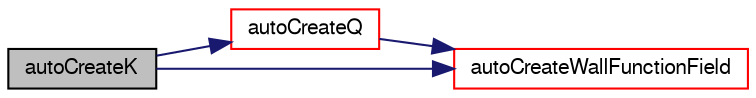 digraph "autoCreateK"
{
  bgcolor="transparent";
  edge [fontname="FreeSans",fontsize="10",labelfontname="FreeSans",labelfontsize="10"];
  node [fontname="FreeSans",fontsize="10",shape=record];
  rankdir="LR";
  Node150 [label="autoCreateK",height=0.2,width=0.4,color="black", fillcolor="grey75", style="filled", fontcolor="black"];
  Node150 -> Node151 [color="midnightblue",fontsize="10",style="solid",fontname="FreeSans"];
  Node151 [label="autoCreateQ",height=0.2,width=0.4,color="red",URL="$a21173.html#a1a685bfd1e29d67c53cc184ab75acf34",tooltip="Q. "];
  Node151 -> Node152 [color="midnightblue",fontsize="10",style="solid",fontname="FreeSans"];
  Node152 [label="autoCreateWallFunctionField",height=0.2,width=0.4,color="red",URL="$a21173.html#af8acb44f659f74fe42d41dbfca4e2526",tooltip="Helper function to create the new field. "];
  Node150 -> Node152 [color="midnightblue",fontsize="10",style="solid",fontname="FreeSans"];
}
